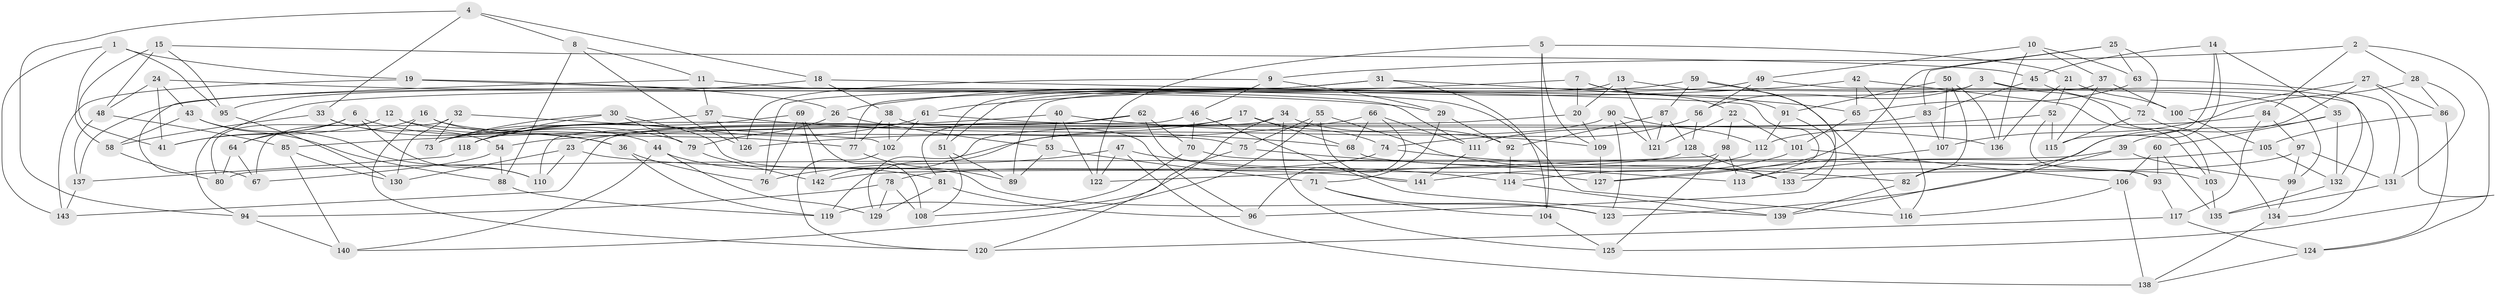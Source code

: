 // Generated by graph-tools (version 1.1) at 2025/37/03/09/25 02:37:50]
// undirected, 143 vertices, 286 edges
graph export_dot {
graph [start="1"]
  node [color=gray90,style=filled];
  1;
  2;
  3;
  4;
  5;
  6;
  7;
  8;
  9;
  10;
  11;
  12;
  13;
  14;
  15;
  16;
  17;
  18;
  19;
  20;
  21;
  22;
  23;
  24;
  25;
  26;
  27;
  28;
  29;
  30;
  31;
  32;
  33;
  34;
  35;
  36;
  37;
  38;
  39;
  40;
  41;
  42;
  43;
  44;
  45;
  46;
  47;
  48;
  49;
  50;
  51;
  52;
  53;
  54;
  55;
  56;
  57;
  58;
  59;
  60;
  61;
  62;
  63;
  64;
  65;
  66;
  67;
  68;
  69;
  70;
  71;
  72;
  73;
  74;
  75;
  76;
  77;
  78;
  79;
  80;
  81;
  82;
  83;
  84;
  85;
  86;
  87;
  88;
  89;
  90;
  91;
  92;
  93;
  94;
  95;
  96;
  97;
  98;
  99;
  100;
  101;
  102;
  103;
  104;
  105;
  106;
  107;
  108;
  109;
  110;
  111;
  112;
  113;
  114;
  115;
  116;
  117;
  118;
  119;
  120;
  121;
  122;
  123;
  124;
  125;
  126;
  127;
  128;
  129;
  130;
  131;
  132;
  133;
  134;
  135;
  136;
  137;
  138;
  139;
  140;
  141;
  142;
  143;
  1 -- 58;
  1 -- 143;
  1 -- 19;
  1 -- 95;
  2 -- 28;
  2 -- 84;
  2 -- 124;
  2 -- 9;
  3 -- 56;
  3 -- 103;
  3 -- 51;
  3 -- 132;
  4 -- 33;
  4 -- 18;
  4 -- 8;
  4 -- 94;
  5 -- 109;
  5 -- 122;
  5 -- 104;
  5 -- 21;
  6 -- 41;
  6 -- 79;
  6 -- 110;
  6 -- 64;
  7 -- 91;
  7 -- 22;
  7 -- 20;
  7 -- 26;
  8 -- 126;
  8 -- 11;
  8 -- 88;
  9 -- 29;
  9 -- 46;
  9 -- 126;
  10 -- 63;
  10 -- 37;
  10 -- 49;
  10 -- 136;
  11 -- 67;
  11 -- 57;
  11 -- 111;
  12 -- 41;
  12 -- 44;
  12 -- 75;
  12 -- 80;
  13 -- 121;
  13 -- 116;
  13 -- 51;
  13 -- 20;
  14 -- 139;
  14 -- 45;
  14 -- 35;
  14 -- 115;
  15 -- 48;
  15 -- 41;
  15 -- 45;
  15 -- 95;
  16 -- 64;
  16 -- 36;
  16 -- 77;
  16 -- 120;
  17 -- 129;
  17 -- 74;
  17 -- 68;
  17 -- 23;
  18 -- 38;
  18 -- 113;
  18 -- 95;
  19 -- 116;
  19 -- 26;
  19 -- 143;
  20 -- 109;
  20 -- 142;
  21 -- 136;
  21 -- 100;
  21 -- 52;
  22 -- 98;
  22 -- 121;
  22 -- 101;
  23 -- 141;
  23 -- 110;
  23 -- 130;
  24 -- 48;
  24 -- 41;
  24 -- 43;
  24 -- 29;
  25 -- 83;
  25 -- 127;
  25 -- 72;
  25 -- 63;
  26 -- 79;
  26 -- 53;
  27 -- 86;
  27 -- 82;
  27 -- 100;
  27 -- 125;
  28 -- 86;
  28 -- 107;
  28 -- 131;
  29 -- 92;
  29 -- 71;
  30 -- 123;
  30 -- 79;
  30 -- 73;
  30 -- 118;
  31 -- 65;
  31 -- 104;
  31 -- 77;
  31 -- 76;
  32 -- 130;
  32 -- 73;
  32 -- 102;
  32 -- 67;
  33 -- 54;
  33 -- 58;
  33 -- 36;
  34 -- 120;
  34 -- 92;
  34 -- 143;
  34 -- 125;
  35 -- 39;
  35 -- 60;
  35 -- 132;
  36 -- 76;
  36 -- 119;
  37 -- 89;
  37 -- 115;
  37 -- 100;
  38 -- 77;
  38 -- 102;
  38 -- 96;
  39 -- 99;
  39 -- 80;
  39 -- 123;
  40 -- 85;
  40 -- 109;
  40 -- 53;
  40 -- 122;
  42 -- 103;
  42 -- 65;
  42 -- 61;
  42 -- 116;
  43 -- 88;
  43 -- 58;
  43 -- 110;
  44 -- 129;
  44 -- 81;
  44 -- 140;
  45 -- 72;
  45 -- 83;
  46 -- 70;
  46 -- 139;
  46 -- 110;
  47 -- 76;
  47 -- 114;
  47 -- 122;
  47 -- 138;
  48 -- 85;
  48 -- 137;
  49 -- 134;
  49 -- 56;
  49 -- 94;
  50 -- 91;
  50 -- 82;
  50 -- 107;
  50 -- 136;
  51 -- 108;
  51 -- 89;
  52 -- 115;
  52 -- 54;
  52 -- 93;
  53 -- 89;
  53 -- 71;
  54 -- 67;
  54 -- 88;
  55 -- 141;
  55 -- 75;
  55 -- 133;
  55 -- 140;
  56 -- 74;
  56 -- 128;
  57 -- 73;
  57 -- 68;
  57 -- 126;
  58 -- 80;
  59 -- 137;
  59 -- 99;
  59 -- 87;
  59 -- 133;
  60 -- 93;
  60 -- 135;
  60 -- 106;
  61 -- 136;
  61 -- 118;
  61 -- 102;
  62 -- 127;
  62 -- 70;
  62 -- 81;
  62 -- 73;
  63 -- 65;
  63 -- 131;
  64 -- 80;
  64 -- 67;
  65 -- 101;
  66 -- 126;
  66 -- 96;
  66 -- 68;
  66 -- 111;
  68 -- 103;
  69 -- 118;
  69 -- 76;
  69 -- 108;
  69 -- 142;
  70 -- 119;
  70 -- 93;
  71 -- 104;
  71 -- 123;
  72 -- 134;
  72 -- 115;
  74 -- 82;
  74 -- 78;
  75 -- 113;
  75 -- 108;
  77 -- 89;
  78 -- 108;
  78 -- 94;
  78 -- 129;
  79 -- 142;
  81 -- 96;
  81 -- 129;
  82 -- 139;
  83 -- 107;
  83 -- 111;
  84 -- 117;
  84 -- 97;
  84 -- 112;
  85 -- 140;
  85 -- 130;
  86 -- 105;
  86 -- 124;
  87 -- 121;
  87 -- 92;
  87 -- 128;
  88 -- 119;
  90 -- 112;
  90 -- 123;
  90 -- 119;
  90 -- 121;
  91 -- 96;
  91 -- 112;
  92 -- 114;
  93 -- 117;
  94 -- 140;
  95 -- 130;
  97 -- 131;
  97 -- 99;
  97 -- 133;
  98 -- 122;
  98 -- 125;
  98 -- 113;
  99 -- 134;
  100 -- 105;
  101 -- 114;
  101 -- 106;
  102 -- 120;
  103 -- 135;
  104 -- 125;
  105 -- 113;
  105 -- 132;
  106 -- 138;
  106 -- 116;
  107 -- 127;
  109 -- 127;
  111 -- 141;
  112 -- 141;
  114 -- 139;
  117 -- 120;
  117 -- 124;
  118 -- 137;
  124 -- 138;
  128 -- 133;
  128 -- 142;
  131 -- 135;
  132 -- 135;
  134 -- 138;
  137 -- 143;
}
